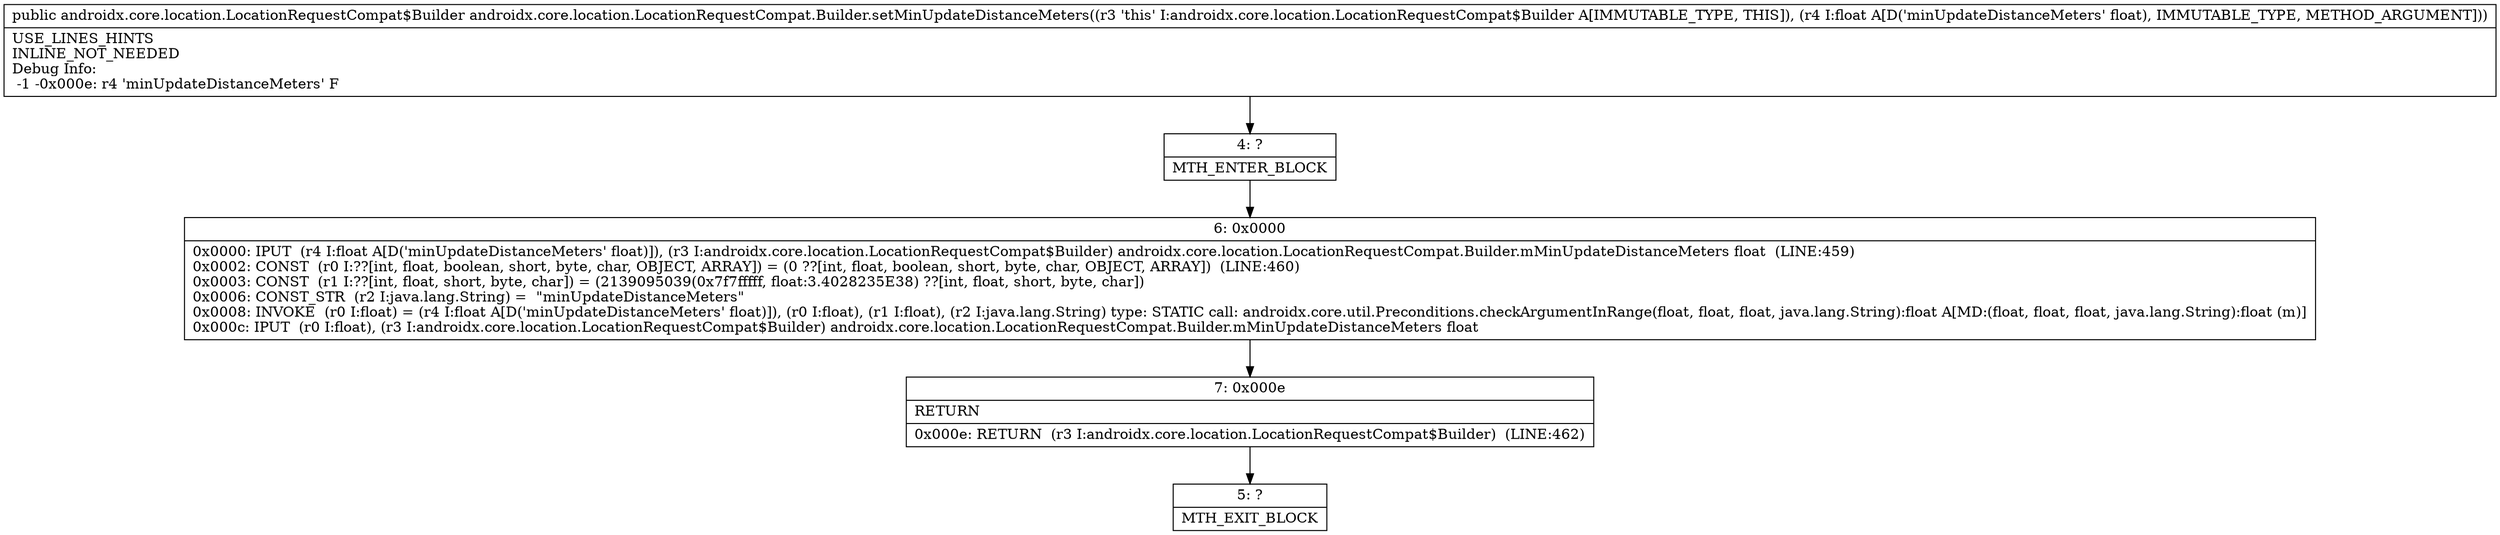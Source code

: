 digraph "CFG forandroidx.core.location.LocationRequestCompat.Builder.setMinUpdateDistanceMeters(F)Landroidx\/core\/location\/LocationRequestCompat$Builder;" {
Node_4 [shape=record,label="{4\:\ ?|MTH_ENTER_BLOCK\l}"];
Node_6 [shape=record,label="{6\:\ 0x0000|0x0000: IPUT  (r4 I:float A[D('minUpdateDistanceMeters' float)]), (r3 I:androidx.core.location.LocationRequestCompat$Builder) androidx.core.location.LocationRequestCompat.Builder.mMinUpdateDistanceMeters float  (LINE:459)\l0x0002: CONST  (r0 I:??[int, float, boolean, short, byte, char, OBJECT, ARRAY]) = (0 ??[int, float, boolean, short, byte, char, OBJECT, ARRAY])  (LINE:460)\l0x0003: CONST  (r1 I:??[int, float, short, byte, char]) = (2139095039(0x7f7fffff, float:3.4028235E38) ??[int, float, short, byte, char]) \l0x0006: CONST_STR  (r2 I:java.lang.String) =  \"minUpdateDistanceMeters\" \l0x0008: INVOKE  (r0 I:float) = (r4 I:float A[D('minUpdateDistanceMeters' float)]), (r0 I:float), (r1 I:float), (r2 I:java.lang.String) type: STATIC call: androidx.core.util.Preconditions.checkArgumentInRange(float, float, float, java.lang.String):float A[MD:(float, float, float, java.lang.String):float (m)]\l0x000c: IPUT  (r0 I:float), (r3 I:androidx.core.location.LocationRequestCompat$Builder) androidx.core.location.LocationRequestCompat.Builder.mMinUpdateDistanceMeters float \l}"];
Node_7 [shape=record,label="{7\:\ 0x000e|RETURN\l|0x000e: RETURN  (r3 I:androidx.core.location.LocationRequestCompat$Builder)  (LINE:462)\l}"];
Node_5 [shape=record,label="{5\:\ ?|MTH_EXIT_BLOCK\l}"];
MethodNode[shape=record,label="{public androidx.core.location.LocationRequestCompat$Builder androidx.core.location.LocationRequestCompat.Builder.setMinUpdateDistanceMeters((r3 'this' I:androidx.core.location.LocationRequestCompat$Builder A[IMMUTABLE_TYPE, THIS]), (r4 I:float A[D('minUpdateDistanceMeters' float), IMMUTABLE_TYPE, METHOD_ARGUMENT]))  | USE_LINES_HINTS\lINLINE_NOT_NEEDED\lDebug Info:\l  \-1 \-0x000e: r4 'minUpdateDistanceMeters' F\l}"];
MethodNode -> Node_4;Node_4 -> Node_6;
Node_6 -> Node_7;
Node_7 -> Node_5;
}

